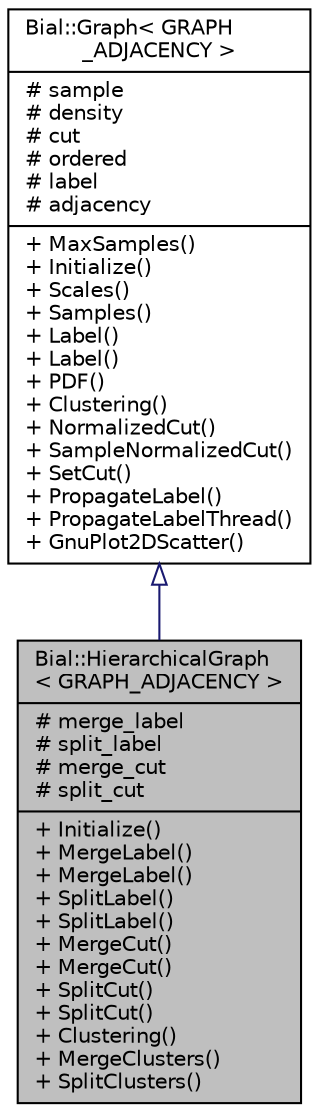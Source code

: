 digraph "Bial::HierarchicalGraph&lt; GRAPH_ADJACENCY &gt;"
{
  edge [fontname="Helvetica",fontsize="10",labelfontname="Helvetica",labelfontsize="10"];
  node [fontname="Helvetica",fontsize="10",shape=record];
  Node1 [label="{Bial::HierarchicalGraph\l\< GRAPH_ADJACENCY \>\n|# merge_label\l# split_label\l# merge_cut\l# split_cut\l|+ Initialize()\l+ MergeLabel()\l+ MergeLabel()\l+ SplitLabel()\l+ SplitLabel()\l+ MergeCut()\l+ MergeCut()\l+ SplitCut()\l+ SplitCut()\l+ Clustering()\l+ MergeClusters()\l+ SplitClusters()\l}",height=0.2,width=0.4,color="black", fillcolor="grey75", style="filled", fontcolor="black"];
  Node2 -> Node1 [dir="back",color="midnightblue",fontsize="10",style="solid",arrowtail="onormal",fontname="Helvetica"];
  Node2 [label="{Bial::Graph\< GRAPH\l_ADJACENCY \>\n|# sample\l# density\l# cut\l# ordered\l# label\l# adjacency\l|+ MaxSamples()\l+ Initialize()\l+ Scales()\l+ Samples()\l+ Label()\l+ Label()\l+ PDF()\l+ Clustering()\l+ NormalizedCut()\l+ SampleNormalizedCut()\l+ SetCut()\l+ PropagateLabel()\l+ PropagateLabelThread()\l+ GnuPlot2DScatter()\l}",height=0.2,width=0.4,color="black", fillcolor="white", style="filled",URL="$class_bial_1_1_graph.html"];
}
